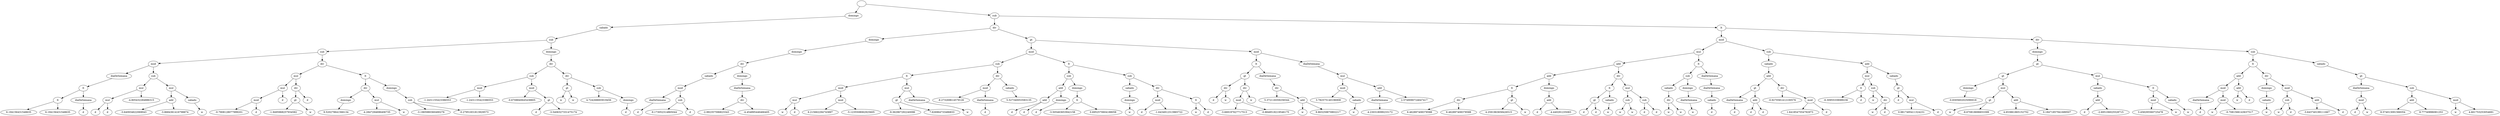  digraph G1332904 {
N1332904 [label=""];
N1332904 -> N1332919;
N1332919 [label="domingo"];
N1332919 -> N1332931;
N1332931 [label="sabado"];
N1332931 -> N1332943;
N1332943 [label="sub"];
N1332943 -> N1332956;
N1332956 [label="sub"];
N1332956 -> N1332969;
N1332969 [label="mod"];
N1332969 -> N1332982;
N1332982 [label="diaDeSemana"];
N1332982 -> N1332994;
N1332994 [label="lt"];
N1332994 -> N1333007;
N1333007 [label="lt"];
N1333007 -> N1333020;
N1333020 [label="6.194156431548635"];
N1333007 -> N1333021;
N1333021 [label="6.194156431548635"];
N1332994 -> N1333022;
N1333022 [label="diaDeSemana"];
N1333022 -> N1333034;
N1333034 [label="d"];
N1332969 -> N1333035;
N1333035 [label="sub"];
N1333035 -> N1333048;
N1333048 [label="mul"];
N1333048 -> N1333061;
N1333061 [label="mul"];
N1333061 -> N1333074;
N1333074 [label="d"];
N1333061 -> N1333075;
N1333075 [label="d"];
N1333048 -> N1333076;
N1333076 [label="-4.805432284886315"];
N1333035 -> N1333087;
N1333087 [label="mul"];
N1333087 -> N1333100;
N1333100 [label="add"];
N1333100 -> N1333113;
N1333113 [label="-3.640934622069043"];
N1333100 -> N1333114;
N1333114 [label="-3.8684361416798874"];
N1333087 -> N1333115;
N1333115 [label="sabado"];
N1333115 -> N1333127;
N1333127 [label="w"];
N1332956 -> N1333128;
N1333128 [label="div"];
N1333128 -> N1333141;
N1333141 [label="mul"];
N1333141 -> N1333154;
N1333154 [label="mul"];
N1333154 -> N1333167;
N1333167 [label="mod"];
N1333167 -> N1333180;
N1333180 [label="-0.7908128077999201"];
N1333167 -> N1333181;
N1333181 [label="d"];
N1333154 -> N1333182;
N1333182 [label="d"];
N1333141 -> N1333193;
N1333193 [label="div"];
N1333193 -> N1333206;
N1333206 [label="gt"];
N1333206 -> N1333219;
N1333219 [label="-1.9495968257934582"];
N1333206 -> N1333220;
N1333220 [label="w"];
N1333193 -> N1333221;
N1333221 [label="d"];
N1333128 -> N1333232;
N1333232 [label="lt"];
N1333232 -> N1333245;
N1333245 [label="div"];
N1333245 -> N1333258;
N1333258 [label="domingo"];
N1333258 -> N1333270;
N1333270 [label="9.520279641566134"];
N1333245 -> N1333271;
N1333271 [label="mul"];
N1333271 -> N1333284;
N1333284 [label="-4.2847294696406735"];
N1333271 -> N1333285;
N1333285 [label="w"];
N1333232 -> N1333286;
N1333286 [label="domingo"];
N1333286 -> N1333298;
N1333298 [label="sub"];
N1333298 -> N1333311;
N1333311 [label="-3.1965980360490276"];
N1333298 -> N1333312;
N1333312 [label="-0.27951831813929573"];
N1332943 -> N1333313;
N1333313 [label="domingo"];
N1333313 -> N1333325;
N1333325 [label="div"];
N1333325 -> N1333338;
N1333338 [label="sub"];
N1333338 -> N1333351;
N1333351 [label="mod"];
N1333351 -> N1333364;
N1333364 [label="-1.2431155423386553"];
N1333351 -> N1333375;
N1333375 [label="-1.2431155423386553"];
N1333338 -> N1333386;
N1333386 [label="mod"];
N1333386 -> N1333399;
N1333399 [label="-0.6708840645438805"];
N1333386 -> N1333410;
N1333410 [label="gt"];
N1333410 -> N1333423;
N1333423 [label="d"];
N1333410 -> N1333424;
N1333424 [label="-3.5406327331475174"];
N1333325 -> N1333425;
N1333425 [label="div"];
N1333425 -> N1333438;
N1333438 [label="gt"];
N1333438 -> N1333451;
N1333451 [label="w"];
N1333438 -> N1333462;
N1333462 [label="w"];
N1333425 -> N1333473;
N1333473 [label="sub"];
N1333473 -> N1333486;
N1333486 [label="4.724268693919456"];
N1333473 -> N1333497;
N1333497 [label="domingo"];
N1333497 -> N1333509;
N1333509 [label="d"];
N1332904 -> N1333510;
N1333510 [label="sub"];
N1333510 -> N1333523;
N1333523 [label="div"];
N1333523 -> N1333536;
N1333536 [label="domingo"];
N1333536 -> N1333548;
N1333548 [label="domingo"];
N1333548 -> N1333560;
N1333560 [label="div"];
N1333560 -> N1333573;
N1333573 [label="sabado"];
N1333573 -> N1333585;
N1333585 [label="mod"];
N1333585 -> N1333598;
N1333598 [label="diaDeSemana"];
N1333598 -> N1333610;
N1333610 [label="d"];
N1333585 -> N1333611;
N1333611 [label="sub"];
N1333611 -> N1333624;
N1333624 [label="-9.173052314865044"];
N1333611 -> N1333625;
N1333625 [label="d"];
N1333560 -> N1333626;
N1333626 [label="domingo"];
N1333626 -> N1333638;
N1333638 [label="diaDeSemana"];
N1333638 -> N1333650;
N1333650 [label="div"];
N1333650 -> N1333663;
N1333663 [label="-2.992357596823343"];
N1333650 -> N1333664;
N1333664 [label="-4.454895446466405"];
N1333523 -> N1333665;
N1333665 [label="gt"];
N1333665 -> N1333678;
N1333678 [label="mod"];
N1333678 -> N1333691;
N1333691 [label="sub"];
N1333691 -> N1333704;
N1333704 [label="lt"];
N1333704 -> N1333717;
N1333717 [label="mod"];
N1333717 -> N1333730;
N1333730 [label="mul"];
N1333730 -> N1333743;
N1333743 [label="w"];
N1333730 -> N1333744;
N1333744 [label="d"];
N1333717 -> N1333745;
N1333745 [label="mod"];
N1333745 -> N1333758;
N1333758 [label="6.215662294743897"];
N1333745 -> N1333759;
N1333759 [label="-5.1235508062925605"];
N1333704 -> N1333760;
N1333760 [label="mul"];
N1333760 -> N1333773;
N1333773 [label="gt"];
N1333773 -> N1333786;
N1333786 [label="-9.362967292240096"];
N1333773 -> N1333787;
N1333787 [label="7.626964733486833"];
N1333760 -> N1333788;
N1333788 [label="diaDeSemana"];
N1333788 -> N1333800;
N1333800 [label="w"];
N1333691 -> N1333801;
N1333801 [label="div"];
N1333801 -> N1333814;
N1333814 [label="mod"];
N1333814 -> N1333827;
N1333827 [label="-8.273269614579126"];
N1333814 -> N1333838;
N1333838 [label="diaDeSemana"];
N1333838 -> N1333850;
N1333850 [label="d"];
N1333801 -> N1333851;
N1333851 [label="sabado"];
N1333851 -> N1333863;
N1333863 [label="5.527340053583135"];
N1333678 -> N1333874;
N1333874 [label="lt"];
N1333874 -> N1333887;
N1333887 [label="sub"];
N1333887 -> N1333900;
N1333900 [label="add"];
N1333900 -> N1333913;
N1333913 [label="add"];
N1333913 -> N1333926;
N1333926 [label="d"];
N1333913 -> N1333927;
N1333927 [label="d"];
N1333900 -> N1333928;
N1333928 [label="domingo"];
N1333928 -> N1333940;
N1333940 [label="d"];
N1333887 -> N1333941;
N1333941 [label="domingo"];
N1333941 -> N1333953;
N1333953 [label="lt"];
N1333953 -> N1333966;
N1333966 [label="-3.505463653942158"];
N1333953 -> N1333967;
N1333967 [label="0.6952570604188058"];
N1333874 -> N1333968;
N1333968 [label="sub"];
N1333968 -> N1333981;
N1333981 [label="sabado"];
N1333981 -> N1333993;
N1333993 [label="domingo"];
N1333993 -> N1334005;
N1334005 [label="w"];
N1333968 -> N1334006;
N1334006 [label="div"];
N1334006 -> N1334019;
N1334019 [label="mod"];
N1334019 -> N1334032;
N1334032 [label="d"];
N1334019 -> N1334033;
N1334033 [label="-1.6434912313965722"];
N1334006 -> N1334034;
N1334034 [label="lt"];
N1334034 -> N1334047;
N1334047 [label="w"];
N1334034 -> N1334048;
N1334048 [label="d"];
N1333665 -> N1334049;
N1334049 [label="mod"];
N1334049 -> N1334062;
N1334062 [label="lt"];
N1334062 -> N1334075;
N1334075 [label="gt"];
N1334075 -> N1334088;
N1334088 [label="div"];
N1334088 -> N1334101;
N1334101 [label="d"];
N1334088 -> N1334112;
N1334112 [label="w"];
N1334075 -> N1334123;
N1334123 [label="div"];
N1334123 -> N1334136;
N1334136 [label="mod"];
N1334136 -> N1334149;
N1334149 [label="-3.669197627717513"];
N1334136 -> N1334150;
N1334150 [label="-0.8848518219546175"];
N1334123 -> N1334151;
N1334151 [label="w"];
N1334062 -> N1334162;
N1334162 [label="diaDeSemana"];
N1334162 -> N1334174;
N1334174 [label="div"];
N1334174 -> N1334187;
N1334187 [label="5.372118359258344"];
N1334174 -> N1334198;
N1334198 [label="add"];
N1334198 -> N1334211;
N1334211 [label="w"];
N1334198 -> N1334212;
N1334212 [label="9.863259870802217"];
N1334049 -> N1334213;
N1334213 [label="diaDeSemana"];
N1334213 -> N1334225;
N1334225 [label="mul"];
N1334225 -> N1334238;
N1334238 [label="mod"];
N1334238 -> N1334251;
N1334251 [label="3.782575140196908"];
N1334238 -> N1334262;
N1334262 [label="sabado"];
N1334262 -> N1334274;
N1334274 [label="w"];
N1334225 -> N1334275;
N1334275 [label="add"];
N1334275 -> N1334288;
N1334288 [label="diaDeSemana"];
N1334288 -> N1334300;
N1334300 [label="-4.230318099233172"];
N1334275 -> N1334301;
N1334301 [label="2.5749090724647417"];
N1333510 -> N1334312;
N1334312 [label="lt"];
N1334312 -> N1334325;
N1334325 [label="mod"];
N1334325 -> N1334338;
N1334338 [label="mul"];
N1334338 -> N1334351;
N1334351 [label="add"];
N1334351 -> N1334364;
N1334364 [label="add"];
N1334364 -> N1334377;
N1334377 [label="lt"];
N1334377 -> N1334390;
N1334390 [label="div"];
N1334390 -> N1334403;
N1334403 [label="6.462897408378588"];
N1334390 -> N1334404;
N1334404 [label="6.462897408378588"];
N1334377 -> N1334405;
N1334405 [label="gt"];
N1334405 -> N1334418;
N1334418 [label="4.2591963658426515"];
N1334405 -> N1334419;
N1334419 [label="w"];
N1334364 -> N1334420;
N1334420 [label="domingo"];
N1334420 -> N1334432;
N1334432 [label="add"];
N1334432 -> N1334445;
N1334445 [label="d"];
N1334432 -> N1334446;
N1334446 [label="-4.440291235083"];
N1334351 -> N1334447;
N1334447 [label="div"];
N1334447 -> N1334460;
N1334460 [label="lt"];
N1334460 -> N1334473;
N1334473 [label="gt"];
N1334473 -> N1334486;
N1334486 [label="d"];
N1334473 -> N1334487;
N1334487 [label="d"];
N1334460 -> N1334488;
N1334488 [label="sabado"];
N1334488 -> N1334500;
N1334500 [label="w"];
N1334447 -> N1334501;
N1334501 [label="mul"];
N1334501 -> N1334514;
N1334514 [label="sub"];
N1334514 -> N1334527;
N1334527 [label="w"];
N1334514 -> N1334528;
N1334528 [label="w"];
N1334501 -> N1334529;
N1334529 [label="sub"];
N1334529 -> N1334542;
N1334542 [label="d"];
N1334529 -> N1334543;
N1334543 [label="d"];
N1334338 -> N1334544;
N1334544 [label="lt"];
N1334544 -> N1334557;
N1334557 [label="sub"];
N1334557 -> N1334570;
N1334570 [label="sabado"];
N1334570 -> N1334582;
N1334582 [label="div"];
N1334582 -> N1334595;
N1334595 [label="w"];
N1334582 -> N1334596;
N1334596 [label="w"];
N1334557 -> N1334597;
N1334597 [label="domingo"];
N1334597 -> N1334609;
N1334609 [label="diaDeSemana"];
N1334609 -> N1334621;
N1334621 [label="w"];
N1334544 -> N1334622;
N1334622 [label="diaDeSemana"];
N1334622 -> N1334634;
N1334634 [label="diaDeSemana"];
N1334634 -> N1334646;
N1334646 [label="sabado"];
N1334646 -> N1334658;
N1334658 [label="d"];
N1334325 -> N1334659;
N1334659 [label="sub"];
N1334659 -> N1334672;
N1334672 [label="sabado"];
N1334672 -> N1334684;
N1334684 [label="add"];
N1334684 -> N1334697;
N1334697 [label="gt"];
N1334697 -> N1334710;
N1334710 [label="diaDeSemana"];
N1334710 -> N1334722;
N1334722 [label="d"];
N1334697 -> N1334723;
N1334723 [label="add"];
N1334723 -> N1334736;
N1334736 [label="d"];
N1334723 -> N1334737;
N1334737 [label="d"];
N1334684 -> N1334738;
N1334738 [label="div"];
N1334738 -> N1334751;
N1334751 [label="-0.9270581412100576"];
N1334738 -> N1334762;
N1334762 [label="mod"];
N1334762 -> N1334775;
N1334775 [label="1.6418547554792973"];
N1334762 -> N1334776;
N1334776 [label="d"];
N1334659 -> N1334777;
N1334777 [label="add"];
N1334777 -> N1334790;
N1334790 [label="mul"];
N1334790 -> N1334803;
N1334803 [label="lt"];
N1334803 -> N1334816;
N1334816 [label="-6.30955339089236"];
N1334803 -> N1334827;
N1334827 [label="d"];
N1334790 -> N1334838;
N1334838 [label="sub"];
N1334838 -> N1334851;
N1334851 [label="w"];
N1334838 -> N1334862;
N1334862 [label="div"];
N1334862 -> N1334875;
N1334875 [label="w"];
N1334862 -> N1334876;
N1334876 [label="d"];
N1334777 -> N1334877;
N1334877 [label="sabado"];
N1334877 -> N1334889;
N1334889 [label="gt"];
N1334889 -> N1334902;
N1334902 [label="d"];
N1334889 -> N1334913;
N1334913 [label="mul"];
N1334913 -> N1334926;
N1334926 [label="0.9817495411324231"];
N1334913 -> N1334927;
N1334927 [label="d"];
N1334312 -> N1334928;
N1334928 [label="div"];
N1334928 -> N1334941;
N1334941 [label="domingo"];
N1334941 -> N1334953;
N1334953 [label="gt"];
N1334953 -> N1334966;
N1334966 [label="gt"];
N1334966 -> N1334979;
N1334979 [label="domingo"];
N1334979 -> N1334991;
N1334991 [label="-0.8305602025090018"];
N1334966 -> N1335002;
N1335002 [label="mul"];
N1335002 -> N1335015;
N1335015 [label="gt"];
N1335015 -> N1335028;
N1335028 [label="w"];
N1335015 -> N1335029;
N1335029 [label="-8.670818696653399"];
N1335002 -> N1335030;
N1335030 [label="add"];
N1335030 -> N1335043;
N1335043 [label="4.653861865152752"];
N1335030 -> N1335044;
N1335044 [label="0.18471857941689507"];
N1334953 -> N1335045;
N1335045 [label="mul"];
N1335045 -> N1335058;
N1335058 [label="sabado"];
N1335058 -> N1335070;
N1335070 [label="add"];
N1335070 -> N1335083;
N1335083 [label="d"];
N1335070 -> N1335084;
N1335084 [label="-2.695106025528715"];
N1335045 -> N1335085;
N1335085 [label="lt"];
N1335085 -> N1335098;
N1335098 [label="mod"];
N1335098 -> N1335111;
N1335111 [label="3.458295560725478"];
N1335098 -> N1335112;
N1335112 [label="w"];
N1335085 -> N1335113;
N1335113 [label="sabado"];
N1335113 -> N1335125;
N1335125 [label="w"];
N1334928 -> N1335126;
N1335126 [label="sub"];
N1335126 -> N1335139;
N1335139 [label="lt"];
N1335139 -> N1335152;
N1335152 [label="add"];
N1335152 -> N1335165;
N1335165 [label="mod"];
N1335165 -> N1335178;
N1335178 [label="diaDeSemana"];
N1335178 -> N1335190;
N1335190 [label="d"];
N1335165 -> N1335191;
N1335191 [label="mod"];
N1335191 -> N1335204;
N1335204 [label="w"];
N1335191 -> N1335205;
N1335205 [label="-0.7081566143637517"];
N1335152 -> N1335206;
N1335206 [label="add"];
N1335206 -> N1335219;
N1335219 [label="w"];
N1335206 -> N1335230;
N1335230 [label="d"];
N1335139 -> N1335241;
N1335241 [label="div"];
N1335241 -> N1335254;
N1335254 [label="domingo"];
N1335254 -> N1335266;
N1335266 [label="sabado"];
N1335266 -> N1335278;
N1335278 [label="w"];
N1335241 -> N1335279;
N1335279 [label="mod"];
N1335279 -> N1335292;
N1335292 [label="sub"];
N1335292 -> N1335305;
N1335305 [label="w"];
N1335292 -> N1335306;
N1335306 [label="d"];
N1335279 -> N1335307;
N1335307 [label="add"];
N1335307 -> N1335320;
N1335320 [label="-3.643740199111667"];
N1335307 -> N1335321;
N1335321 [label="d"];
N1335126 -> N1335322;
N1335322 [label="sabado"];
N1335322 -> N1335334;
N1335334 [label="gt"];
N1335334 -> N1335347;
N1335347 [label="diaDeSemana"];
N1335347 -> N1335359;
N1335359 [label="mod"];
N1335359 -> N1335372;
N1335372 [label="d"];
N1335359 -> N1335373;
N1335373 [label="w"];
N1335334 -> N1335374;
N1335374 [label="sub"];
N1335374 -> N1335387;
N1335387 [label="add"];
N1335387 -> N1335400;
N1335400 [label="8.574013091568354"];
N1335387 -> N1335401;
N1335401 [label="8.77740896081253"];
N1335374 -> N1335402;
N1335402 [label="mod"];
N1335402 -> N1335415;
N1335415 [label="w"];
N1335402 -> N1335416;
N1335416 [label="4.661753253054691"];
}
